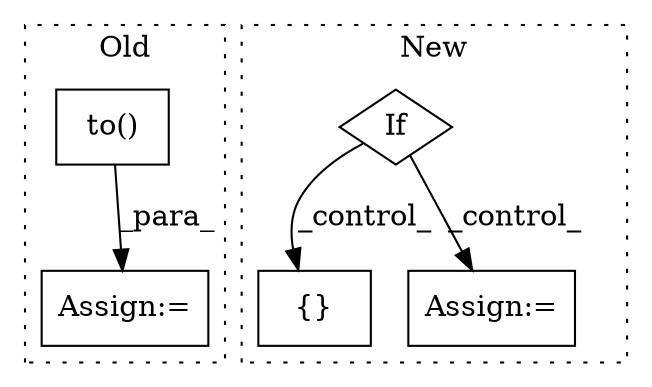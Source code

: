 digraph G {
subgraph cluster0 {
1 [label="to()" a="75" s="8641,8798" l="146,1" shape="box"];
3 [label="Assign:=" a="68" s="8638" l="3" shape="box"];
label = "Old";
style="dotted";
}
subgraph cluster1 {
2 [label="{}" a="59" s="8937,8939" l="1,0" shape="box"];
4 [label="If" a="96" s="8089,8105" l="3,18" shape="diamond"];
5 [label="Assign:=" a="68" s="8249" l="3" shape="box"];
label = "New";
style="dotted";
}
1 -> 3 [label="_para_"];
4 -> 2 [label="_control_"];
4 -> 5 [label="_control_"];
}